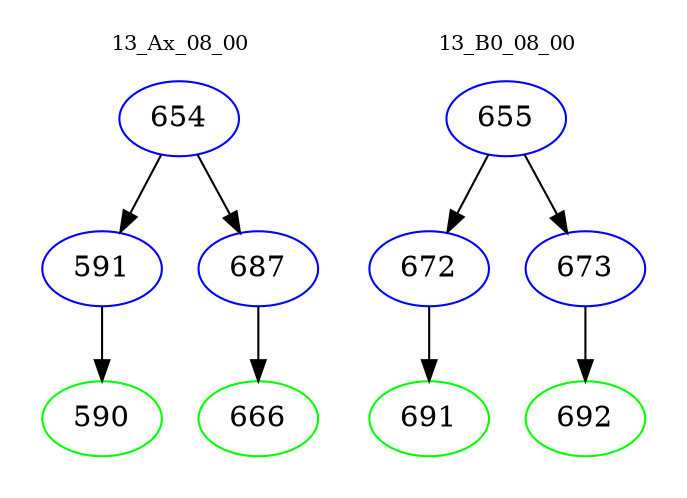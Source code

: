 digraph{
subgraph cluster_0 {
color = white
label = "13_Ax_08_00";
fontsize=10;
T0_654 [label="654", color="blue"]
T0_654 -> T0_591 [color="black"]
T0_591 [label="591", color="blue"]
T0_591 -> T0_590 [color="black"]
T0_590 [label="590", color="green"]
T0_654 -> T0_687 [color="black"]
T0_687 [label="687", color="blue"]
T0_687 -> T0_666 [color="black"]
T0_666 [label="666", color="green"]
}
subgraph cluster_1 {
color = white
label = "13_B0_08_00";
fontsize=10;
T1_655 [label="655", color="blue"]
T1_655 -> T1_672 [color="black"]
T1_672 [label="672", color="blue"]
T1_672 -> T1_691 [color="black"]
T1_691 [label="691", color="green"]
T1_655 -> T1_673 [color="black"]
T1_673 [label="673", color="blue"]
T1_673 -> T1_692 [color="black"]
T1_692 [label="692", color="green"]
}
}
